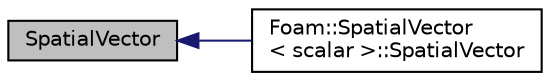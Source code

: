 digraph "SpatialVector"
{
  bgcolor="transparent";
  edge [fontname="Helvetica",fontsize="10",labelfontname="Helvetica",labelfontsize="10"];
  node [fontname="Helvetica",fontsize="10",shape=record];
  rankdir="LR";
  Node1 [label="SpatialVector",height=0.2,width=0.4,color="black", fillcolor="grey75", style="filled", fontcolor="black"];
  Node1 -> Node2 [dir="back",color="midnightblue",fontsize="10",style="solid",fontname="Helvetica"];
  Node2 [label="Foam::SpatialVector\l\< scalar \>::SpatialVector",height=0.2,width=0.4,color="black",URL="$a29477.html#a42f8a94c566193212423f539e02c1aff",tooltip="Construct initialized to zero. "];
}
